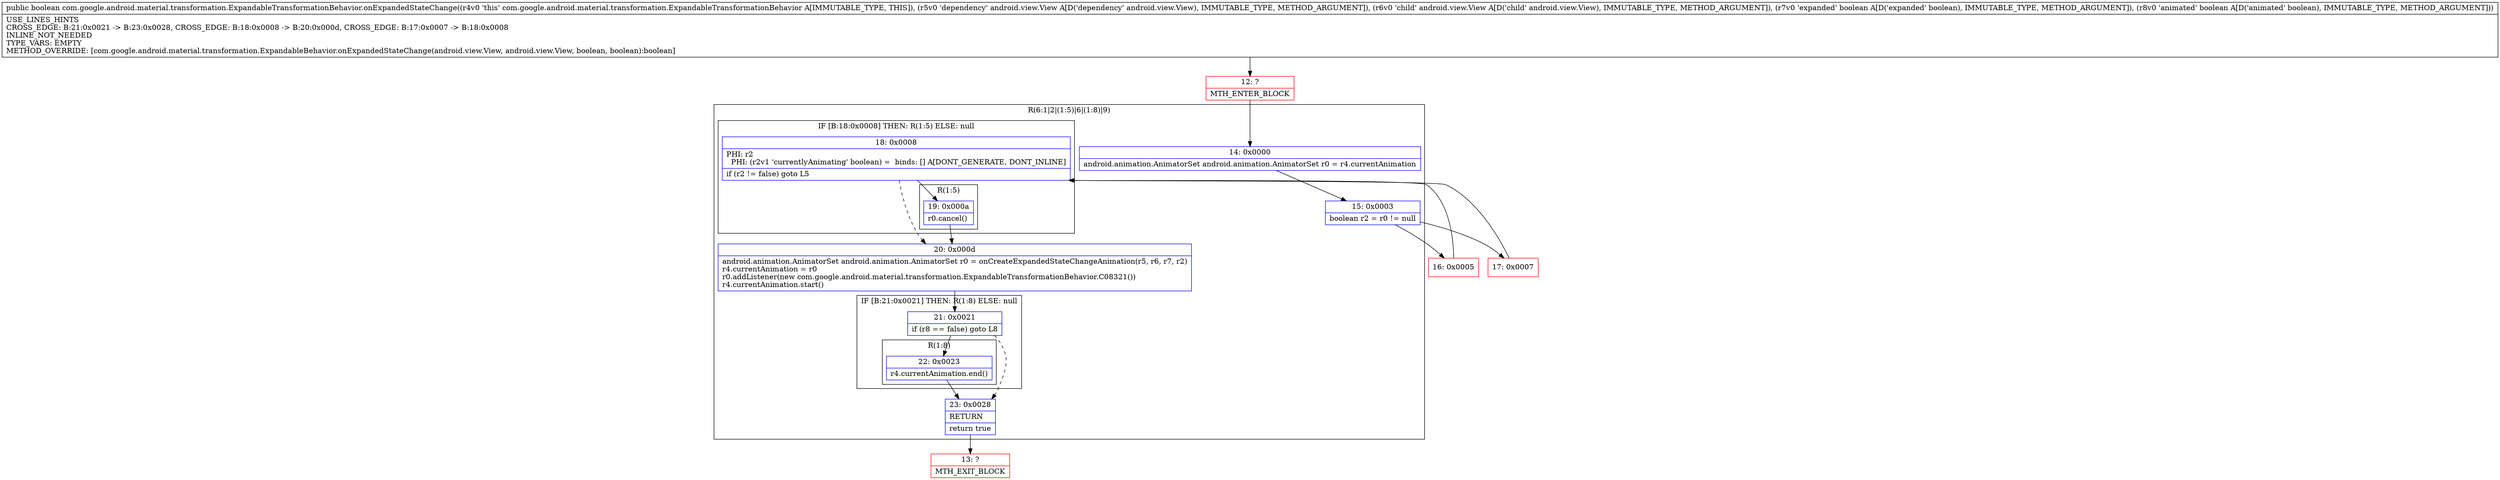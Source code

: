 digraph "CFG forcom.google.android.material.transformation.ExpandableTransformationBehavior.onExpandedStateChange(Landroid\/view\/View;Landroid\/view\/View;ZZ)Z" {
subgraph cluster_Region_1653291449 {
label = "R(6:1|2|(1:5)|6|(1:8)|9)";
node [shape=record,color=blue];
Node_14 [shape=record,label="{14\:\ 0x0000|android.animation.AnimatorSet android.animation.AnimatorSet r0 = r4.currentAnimation\l}"];
Node_15 [shape=record,label="{15\:\ 0x0003|boolean r2 = r0 != null\l}"];
subgraph cluster_IfRegion_153888653 {
label = "IF [B:18:0x0008] THEN: R(1:5) ELSE: null";
node [shape=record,color=blue];
Node_18 [shape=record,label="{18\:\ 0x0008|PHI: r2 \l  PHI: (r2v1 'currentlyAnimating' boolean) =  binds: [] A[DONT_GENERATE, DONT_INLINE]\l|if (r2 != false) goto L5\l}"];
subgraph cluster_Region_1921891676 {
label = "R(1:5)";
node [shape=record,color=blue];
Node_19 [shape=record,label="{19\:\ 0x000a|r0.cancel()\l}"];
}
}
Node_20 [shape=record,label="{20\:\ 0x000d|android.animation.AnimatorSet android.animation.AnimatorSet r0 = onCreateExpandedStateChangeAnimation(r5, r6, r7, r2)\lr4.currentAnimation = r0\lr0.addListener(new com.google.android.material.transformation.ExpandableTransformationBehavior.C08321())\lr4.currentAnimation.start()\l}"];
subgraph cluster_IfRegion_951480926 {
label = "IF [B:21:0x0021] THEN: R(1:8) ELSE: null";
node [shape=record,color=blue];
Node_21 [shape=record,label="{21\:\ 0x0021|if (r8 == false) goto L8\l}"];
subgraph cluster_Region_1423536390 {
label = "R(1:8)";
node [shape=record,color=blue];
Node_22 [shape=record,label="{22\:\ 0x0023|r4.currentAnimation.end()\l}"];
}
}
Node_23 [shape=record,label="{23\:\ 0x0028|RETURN\l|return true\l}"];
}
Node_12 [shape=record,color=red,label="{12\:\ ?|MTH_ENTER_BLOCK\l}"];
Node_16 [shape=record,color=red,label="{16\:\ 0x0005}"];
Node_13 [shape=record,color=red,label="{13\:\ ?|MTH_EXIT_BLOCK\l}"];
Node_17 [shape=record,color=red,label="{17\:\ 0x0007}"];
MethodNode[shape=record,label="{public boolean com.google.android.material.transformation.ExpandableTransformationBehavior.onExpandedStateChange((r4v0 'this' com.google.android.material.transformation.ExpandableTransformationBehavior A[IMMUTABLE_TYPE, THIS]), (r5v0 'dependency' android.view.View A[D('dependency' android.view.View), IMMUTABLE_TYPE, METHOD_ARGUMENT]), (r6v0 'child' android.view.View A[D('child' android.view.View), IMMUTABLE_TYPE, METHOD_ARGUMENT]), (r7v0 'expanded' boolean A[D('expanded' boolean), IMMUTABLE_TYPE, METHOD_ARGUMENT]), (r8v0 'animated' boolean A[D('animated' boolean), IMMUTABLE_TYPE, METHOD_ARGUMENT]))  | USE_LINES_HINTS\lCROSS_EDGE: B:21:0x0021 \-\> B:23:0x0028, CROSS_EDGE: B:18:0x0008 \-\> B:20:0x000d, CROSS_EDGE: B:17:0x0007 \-\> B:18:0x0008\lINLINE_NOT_NEEDED\lTYPE_VARS: EMPTY\lMETHOD_OVERRIDE: [com.google.android.material.transformation.ExpandableBehavior.onExpandedStateChange(android.view.View, android.view.View, boolean, boolean):boolean]\l}"];
MethodNode -> Node_12;Node_14 -> Node_15;
Node_15 -> Node_16;
Node_15 -> Node_17;
Node_18 -> Node_19;
Node_18 -> Node_20[style=dashed];
Node_19 -> Node_20;
Node_20 -> Node_21;
Node_21 -> Node_22;
Node_21 -> Node_23[style=dashed];
Node_22 -> Node_23;
Node_23 -> Node_13;
Node_12 -> Node_14;
Node_16 -> Node_18;
Node_17 -> Node_18;
}

